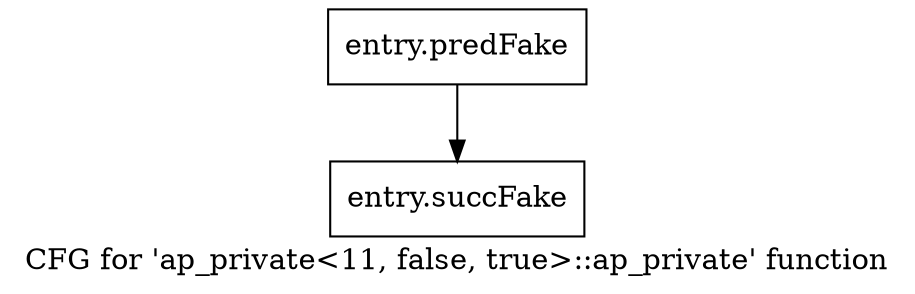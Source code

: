 digraph "CFG for 'ap_private\<11, false, true\>::ap_private' function" {
	label="CFG for 'ap_private\<11, false, true\>::ap_private' function";

	Node0x3e1a2b0 [shape=record,filename="",linenumber="",label="{entry.predFake}"];
	Node0x3e1a2b0 -> Node0x3ed85a0[ callList="" memoryops="" filename="/tools/Xilinx/Vitis_HLS/2022.1/include/etc/ap_private.h" execusionnum="3200"];
	Node0x3ed85a0 [shape=record,filename="/tools/Xilinx/Vitis_HLS/2022.1/include/etc/ap_private.h",linenumber="1715",label="{entry.succFake}"];
}
